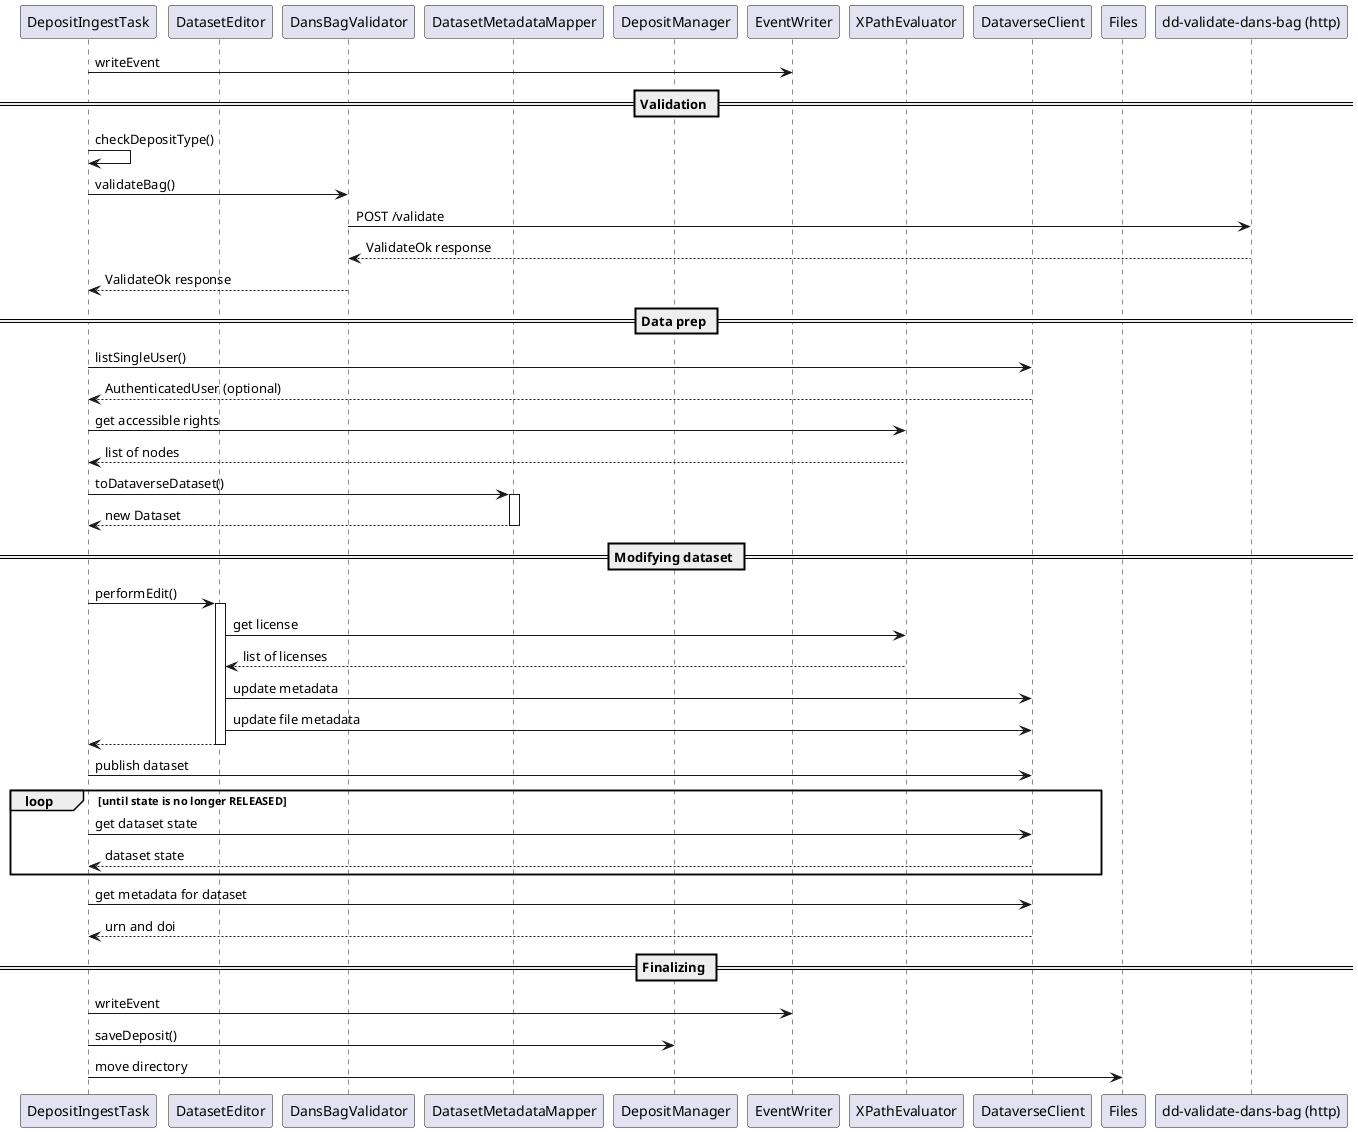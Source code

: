 @startuml

participant DepositIngestTask
participant DatasetEditor
participant DansBagValidator
participant DatasetMetadataMapper
participant DepositManager
participant EventWriter
participant XPathEvaluator
participant DataverseClient
participant Files

DepositIngestTask -> EventWriter: writeEvent


== Validation ==
DepositIngestTask -> DepositIngestTask: checkDepositType()
DepositIngestTask -> DansBagValidator: validateBag()
DansBagValidator -> "dd-validate-dans-bag (http)": POST /validate

"dd-validate-dans-bag (http)" --> DansBagValidator: ValidateOk response
DansBagValidator ---> DepositIngestTask: ValidateOk response

== Data prep ==

DepositIngestTask -> DataverseClient: listSingleUser()
DataverseClient --> DepositIngestTask: AuthenticatedUser (optional)
DepositIngestTask -> XPathEvaluator: get accessible rights
XPathEvaluator --> DepositIngestTask: list of nodes
DepositIngestTask -> DatasetMetadataMapper ++:  toDataverseDataset()
return new Dataset

== Modifying dataset ==

DepositIngestTask -> DatasetEditor ++: performEdit()
    DatasetEditor -> XPathEvaluator: get license
    XPathEvaluator --> DatasetEditor: list of licenses
    DatasetEditor -> DataverseClient: update metadata
    DatasetEditor -> DataverseClient: update file metadata
return

DepositIngestTask -> DataverseClient: publish dataset
loop until state is no longer RELEASED
    DepositIngestTask -> DataverseClient: get dataset state
    DataverseClient --> DepositIngestTask: dataset state
end

DepositIngestTask -> DataverseClient: get metadata for dataset
DataverseClient --> DepositIngestTask: urn and doi

== Finalizing ==

DepositIngestTask -> EventWriter: writeEvent
DepositIngestTask -> DepositManager: saveDeposit()
DepositIngestTask -> Files: move directory


@enduml
